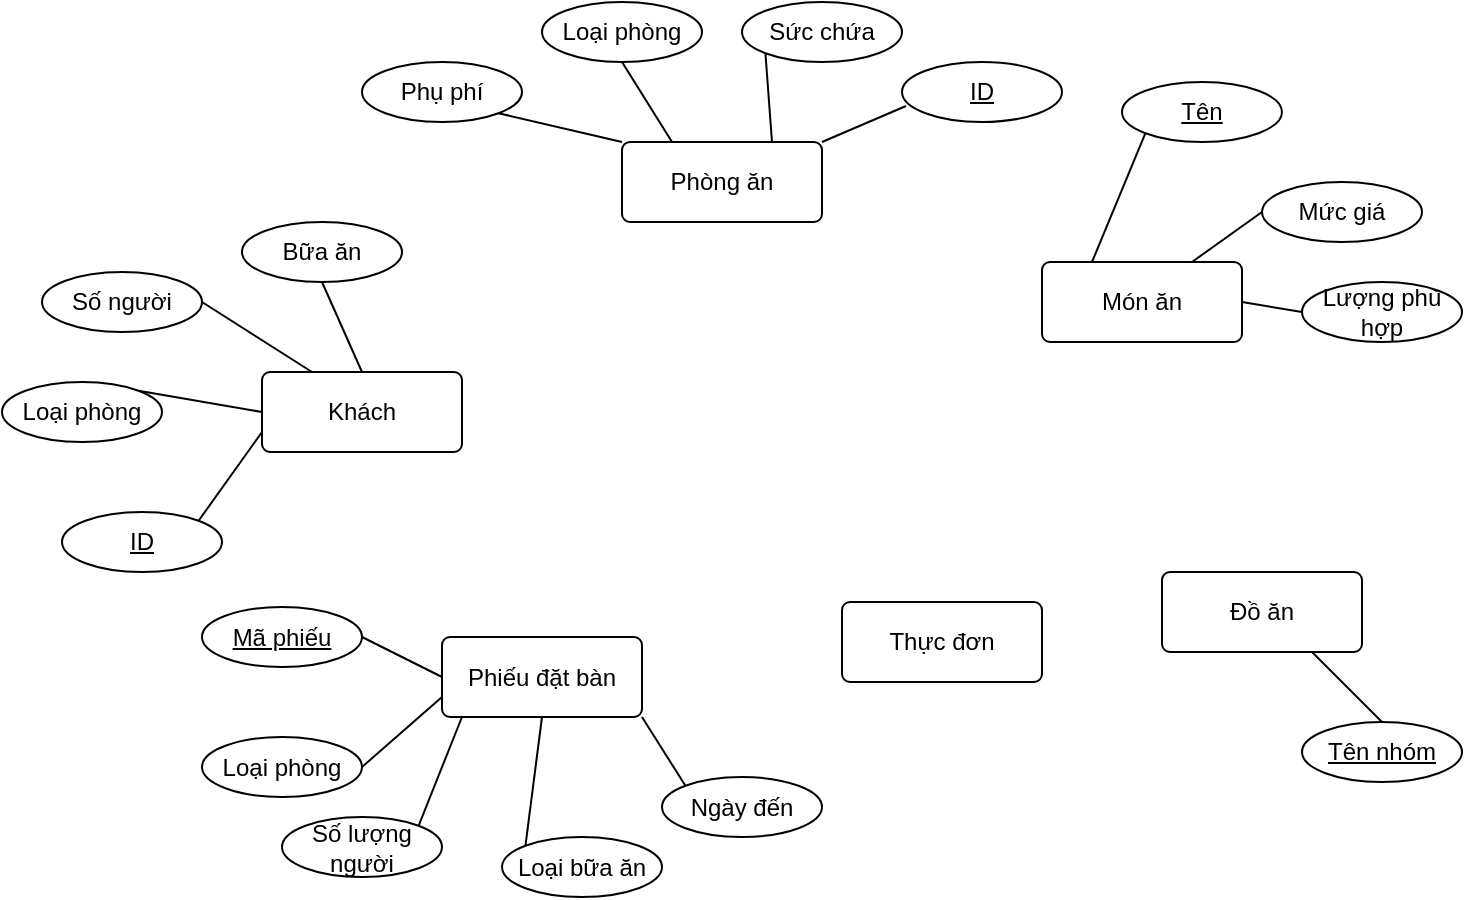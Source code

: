 <mxfile version="22.0.8" type="github">
  <diagram name="Trang-1" id="bAOrh9lmSpA5uver3cAr">
    <mxGraphModel dx="1100" dy="447" grid="1" gridSize="10" guides="1" tooltips="1" connect="1" arrows="1" fold="1" page="1" pageScale="1" pageWidth="827" pageHeight="1169" math="0" shadow="0">
      <root>
        <mxCell id="0" />
        <mxCell id="1" parent="0" />
        <mxCell id="cdPkFdv-VW-CyZ4n-FcL-1" value="Phòng ăn" style="rounded=1;arcSize=10;whiteSpace=wrap;html=1;align=center;" vertex="1" parent="1">
          <mxGeometry x="370" y="100" width="100" height="40" as="geometry" />
        </mxCell>
        <mxCell id="cdPkFdv-VW-CyZ4n-FcL-2" value="Khách" style="rounded=1;arcSize=10;whiteSpace=wrap;html=1;align=center;" vertex="1" parent="1">
          <mxGeometry x="190" y="215" width="100" height="40" as="geometry" />
        </mxCell>
        <mxCell id="cdPkFdv-VW-CyZ4n-FcL-3" value="Đồ ăn" style="rounded=1;arcSize=10;whiteSpace=wrap;html=1;align=center;" vertex="1" parent="1">
          <mxGeometry x="640" y="315" width="100" height="40" as="geometry" />
        </mxCell>
        <mxCell id="cdPkFdv-VW-CyZ4n-FcL-4" value="Món ăn" style="rounded=1;arcSize=10;whiteSpace=wrap;html=1;align=center;" vertex="1" parent="1">
          <mxGeometry x="580" y="160" width="100" height="40" as="geometry" />
        </mxCell>
        <mxCell id="cdPkFdv-VW-CyZ4n-FcL-6" value="Loại phòng" style="ellipse;whiteSpace=wrap;html=1;align=center;" vertex="1" parent="1">
          <mxGeometry x="330" y="30" width="80" height="30" as="geometry" />
        </mxCell>
        <mxCell id="cdPkFdv-VW-CyZ4n-FcL-7" value="Sức chứa" style="ellipse;whiteSpace=wrap;html=1;align=center;" vertex="1" parent="1">
          <mxGeometry x="430" y="30" width="80" height="30" as="geometry" />
        </mxCell>
        <mxCell id="cdPkFdv-VW-CyZ4n-FcL-8" value="Phụ phí" style="ellipse;whiteSpace=wrap;html=1;align=center;" vertex="1" parent="1">
          <mxGeometry x="240" y="60" width="80" height="30" as="geometry" />
        </mxCell>
        <mxCell id="cdPkFdv-VW-CyZ4n-FcL-11" value="" style="endArrow=none;html=1;rounded=0;exitX=1;exitY=1;exitDx=0;exitDy=0;entryX=0;entryY=0;entryDx=0;entryDy=0;" edge="1" parent="1" source="cdPkFdv-VW-CyZ4n-FcL-8" target="cdPkFdv-VW-CyZ4n-FcL-1">
          <mxGeometry relative="1" as="geometry">
            <mxPoint x="370" y="230" as="sourcePoint" />
            <mxPoint x="530" y="230" as="targetPoint" />
          </mxGeometry>
        </mxCell>
        <mxCell id="cdPkFdv-VW-CyZ4n-FcL-12" value="" style="endArrow=none;html=1;rounded=0;exitX=1;exitY=0;exitDx=0;exitDy=0;entryX=0.025;entryY=0.733;entryDx=0;entryDy=0;entryPerimeter=0;" edge="1" parent="1" source="cdPkFdv-VW-CyZ4n-FcL-1" target="cdPkFdv-VW-CyZ4n-FcL-48">
          <mxGeometry relative="1" as="geometry">
            <mxPoint x="308.284" y="134.393" as="sourcePoint" />
            <mxPoint x="380" y="110" as="targetPoint" />
          </mxGeometry>
        </mxCell>
        <mxCell id="cdPkFdv-VW-CyZ4n-FcL-13" value="" style="endArrow=none;html=1;rounded=0;exitX=0.5;exitY=1;exitDx=0;exitDy=0;entryX=0.25;entryY=0;entryDx=0;entryDy=0;" edge="1" parent="1" source="cdPkFdv-VW-CyZ4n-FcL-6" target="cdPkFdv-VW-CyZ4n-FcL-1">
          <mxGeometry relative="1" as="geometry">
            <mxPoint x="360" y="101" as="sourcePoint" />
            <mxPoint x="390" y="120" as="targetPoint" />
          </mxGeometry>
        </mxCell>
        <mxCell id="cdPkFdv-VW-CyZ4n-FcL-14" value="" style="endArrow=none;html=1;rounded=0;exitX=0;exitY=1;exitDx=0;exitDy=0;entryX=0.75;entryY=0;entryDx=0;entryDy=0;" edge="1" parent="1" source="cdPkFdv-VW-CyZ4n-FcL-7" target="cdPkFdv-VW-CyZ4n-FcL-1">
          <mxGeometry relative="1" as="geometry">
            <mxPoint x="390" y="70" as="sourcePoint" />
            <mxPoint x="405" y="110" as="targetPoint" />
          </mxGeometry>
        </mxCell>
        <mxCell id="cdPkFdv-VW-CyZ4n-FcL-15" value="Số người" style="ellipse;whiteSpace=wrap;html=1;align=center;" vertex="1" parent="1">
          <mxGeometry x="80" y="165" width="80" height="30" as="geometry" />
        </mxCell>
        <mxCell id="cdPkFdv-VW-CyZ4n-FcL-16" value="Loại phòng" style="ellipse;whiteSpace=wrap;html=1;align=center;" vertex="1" parent="1">
          <mxGeometry x="60" y="220" width="80" height="30" as="geometry" />
        </mxCell>
        <mxCell id="cdPkFdv-VW-CyZ4n-FcL-17" value="Bữa ăn" style="ellipse;whiteSpace=wrap;html=1;align=center;" vertex="1" parent="1">
          <mxGeometry x="180" y="140" width="80" height="30" as="geometry" />
        </mxCell>
        <mxCell id="cdPkFdv-VW-CyZ4n-FcL-18" value="" style="endArrow=none;html=1;rounded=0;exitX=0.5;exitY=1;exitDx=0;exitDy=0;entryX=0.5;entryY=0;entryDx=0;entryDy=0;" edge="1" parent="1" source="cdPkFdv-VW-CyZ4n-FcL-17" target="cdPkFdv-VW-CyZ4n-FcL-2">
          <mxGeometry relative="1" as="geometry">
            <mxPoint x="178" y="144" as="sourcePoint" />
            <mxPoint x="240" y="140" as="targetPoint" />
          </mxGeometry>
        </mxCell>
        <mxCell id="cdPkFdv-VW-CyZ4n-FcL-19" value="" style="endArrow=none;html=1;rounded=0;exitX=1;exitY=0.5;exitDx=0;exitDy=0;entryX=0.25;entryY=0;entryDx=0;entryDy=0;" edge="1" parent="1" source="cdPkFdv-VW-CyZ4n-FcL-15" target="cdPkFdv-VW-CyZ4n-FcL-2">
          <mxGeometry relative="1" as="geometry">
            <mxPoint x="190" y="220" as="sourcePoint" />
            <mxPoint x="200" y="250" as="targetPoint" />
          </mxGeometry>
        </mxCell>
        <mxCell id="cdPkFdv-VW-CyZ4n-FcL-20" value="" style="endArrow=none;html=1;rounded=0;exitX=1;exitY=0;exitDx=0;exitDy=0;entryX=0;entryY=0.5;entryDx=0;entryDy=0;entryPerimeter=0;" edge="1" parent="1" source="cdPkFdv-VW-CyZ4n-FcL-16" target="cdPkFdv-VW-CyZ4n-FcL-2">
          <mxGeometry relative="1" as="geometry">
            <mxPoint x="110" y="215" as="sourcePoint" />
            <mxPoint x="175" y="250" as="targetPoint" />
          </mxGeometry>
        </mxCell>
        <mxCell id="cdPkFdv-VW-CyZ4n-FcL-22" value="" style="endArrow=none;html=1;rounded=0;exitX=0;exitY=0.75;exitDx=0;exitDy=0;entryX=1;entryY=0;entryDx=0;entryDy=0;" edge="1" parent="1" source="cdPkFdv-VW-CyZ4n-FcL-2" target="cdPkFdv-VW-CyZ4n-FcL-59">
          <mxGeometry relative="1" as="geometry">
            <mxPoint x="251.716" y="235.607" as="sourcePoint" />
            <mxPoint x="200" y="250" as="targetPoint" />
          </mxGeometry>
        </mxCell>
        <mxCell id="cdPkFdv-VW-CyZ4n-FcL-23" value="Phiếu đặt bàn" style="rounded=1;arcSize=10;whiteSpace=wrap;html=1;align=center;" vertex="1" parent="1">
          <mxGeometry x="280" y="347.5" width="100" height="40" as="geometry" />
        </mxCell>
        <mxCell id="cdPkFdv-VW-CyZ4n-FcL-24" value="&lt;u&gt;Mã phiếu&lt;/u&gt;" style="ellipse;whiteSpace=wrap;html=1;align=center;" vertex="1" parent="1">
          <mxGeometry x="160" y="332.5" width="80" height="30" as="geometry" />
        </mxCell>
        <mxCell id="cdPkFdv-VW-CyZ4n-FcL-25" value="Loại phòng" style="ellipse;whiteSpace=wrap;html=1;align=center;" vertex="1" parent="1">
          <mxGeometry x="160" y="397.5" width="80" height="30" as="geometry" />
        </mxCell>
        <mxCell id="cdPkFdv-VW-CyZ4n-FcL-26" value="Số lượng người" style="ellipse;whiteSpace=wrap;html=1;align=center;" vertex="1" parent="1">
          <mxGeometry x="200" y="437.5" width="80" height="30" as="geometry" />
        </mxCell>
        <mxCell id="cdPkFdv-VW-CyZ4n-FcL-27" value="Ngày đến" style="ellipse;whiteSpace=wrap;html=1;align=center;" vertex="1" parent="1">
          <mxGeometry x="390" y="417.5" width="80" height="30" as="geometry" />
        </mxCell>
        <mxCell id="cdPkFdv-VW-CyZ4n-FcL-28" value="Loại bữa ăn" style="ellipse;whiteSpace=wrap;html=1;align=center;" vertex="1" parent="1">
          <mxGeometry x="310" y="447.5" width="80" height="30" as="geometry" />
        </mxCell>
        <mxCell id="cdPkFdv-VW-CyZ4n-FcL-31" value="" style="endArrow=none;html=1;rounded=0;exitX=1;exitY=0.5;exitDx=0;exitDy=0;entryX=0;entryY=0.5;entryDx=0;entryDy=0;" edge="1" parent="1" source="cdPkFdv-VW-CyZ4n-FcL-24" target="cdPkFdv-VW-CyZ4n-FcL-23">
          <mxGeometry relative="1" as="geometry">
            <mxPoint x="230" y="232.5" as="sourcePoint" />
            <mxPoint x="285" y="272.5" as="targetPoint" />
          </mxGeometry>
        </mxCell>
        <mxCell id="cdPkFdv-VW-CyZ4n-FcL-32" value="" style="endArrow=none;html=1;rounded=0;exitX=1;exitY=0.5;exitDx=0;exitDy=0;entryX=0;entryY=0.75;entryDx=0;entryDy=0;" edge="1" parent="1" source="cdPkFdv-VW-CyZ4n-FcL-25" target="cdPkFdv-VW-CyZ4n-FcL-23">
          <mxGeometry relative="1" as="geometry">
            <mxPoint x="250" y="372.5" as="sourcePoint" />
            <mxPoint x="290" y="377.5" as="targetPoint" />
          </mxGeometry>
        </mxCell>
        <mxCell id="cdPkFdv-VW-CyZ4n-FcL-34" value="" style="endArrow=none;html=1;rounded=0;exitX=1;exitY=0;exitDx=0;exitDy=0;entryX=0.1;entryY=1;entryDx=0;entryDy=0;entryPerimeter=0;" edge="1" parent="1" source="cdPkFdv-VW-CyZ4n-FcL-26" target="cdPkFdv-VW-CyZ4n-FcL-23">
          <mxGeometry relative="1" as="geometry">
            <mxPoint x="260" y="382.5" as="sourcePoint" />
            <mxPoint x="300" y="387.5" as="targetPoint" />
          </mxGeometry>
        </mxCell>
        <mxCell id="cdPkFdv-VW-CyZ4n-FcL-35" value="" style="endArrow=none;html=1;rounded=0;exitX=0;exitY=0;exitDx=0;exitDy=0;entryX=0.5;entryY=1;entryDx=0;entryDy=0;" edge="1" parent="1" source="cdPkFdv-VW-CyZ4n-FcL-28" target="cdPkFdv-VW-CyZ4n-FcL-23">
          <mxGeometry relative="1" as="geometry">
            <mxPoint x="270" y="392.5" as="sourcePoint" />
            <mxPoint x="310" y="397.5" as="targetPoint" />
          </mxGeometry>
        </mxCell>
        <mxCell id="cdPkFdv-VW-CyZ4n-FcL-36" value="" style="endArrow=none;html=1;rounded=0;exitX=0;exitY=0;exitDx=0;exitDy=0;entryX=1;entryY=1;entryDx=0;entryDy=0;" edge="1" parent="1" source="cdPkFdv-VW-CyZ4n-FcL-27" target="cdPkFdv-VW-CyZ4n-FcL-23">
          <mxGeometry relative="1" as="geometry">
            <mxPoint x="332" y="461.5" as="sourcePoint" />
            <mxPoint x="340" y="397.5" as="targetPoint" />
          </mxGeometry>
        </mxCell>
        <mxCell id="cdPkFdv-VW-CyZ4n-FcL-38" value="&lt;u&gt;Tên nhóm&lt;/u&gt;" style="ellipse;whiteSpace=wrap;html=1;align=center;" vertex="1" parent="1">
          <mxGeometry x="710" y="390" width="80" height="30" as="geometry" />
        </mxCell>
        <mxCell id="cdPkFdv-VW-CyZ4n-FcL-40" value="" style="endArrow=none;html=1;rounded=0;exitX=0.5;exitY=0;exitDx=0;exitDy=0;entryX=0.75;entryY=1;entryDx=0;entryDy=0;" edge="1" parent="1" source="cdPkFdv-VW-CyZ4n-FcL-38" target="cdPkFdv-VW-CyZ4n-FcL-3">
          <mxGeometry relative="1" as="geometry">
            <mxPoint x="322" y="76" as="sourcePoint" />
            <mxPoint x="315" y="110" as="targetPoint" />
          </mxGeometry>
        </mxCell>
        <mxCell id="cdPkFdv-VW-CyZ4n-FcL-41" value="&lt;u&gt;Tên&lt;/u&gt;" style="ellipse;whiteSpace=wrap;html=1;align=center;" vertex="1" parent="1">
          <mxGeometry x="620" y="70" width="80" height="30" as="geometry" />
        </mxCell>
        <mxCell id="cdPkFdv-VW-CyZ4n-FcL-42" value="" style="endArrow=none;html=1;rounded=0;exitX=0;exitY=1;exitDx=0;exitDy=0;entryX=0.25;entryY=0;entryDx=0;entryDy=0;" edge="1" parent="1" source="cdPkFdv-VW-CyZ4n-FcL-41" target="cdPkFdv-VW-CyZ4n-FcL-4">
          <mxGeometry relative="1" as="geometry">
            <mxPoint x="522" y="26" as="sourcePoint" />
            <mxPoint x="515" y="60" as="targetPoint" />
          </mxGeometry>
        </mxCell>
        <mxCell id="cdPkFdv-VW-CyZ4n-FcL-43" value="Mức giá" style="ellipse;whiteSpace=wrap;html=1;align=center;" vertex="1" parent="1">
          <mxGeometry x="690" y="120" width="80" height="30" as="geometry" />
        </mxCell>
        <mxCell id="cdPkFdv-VW-CyZ4n-FcL-44" value="Lượng phù hợp" style="ellipse;whiteSpace=wrap;html=1;align=center;" vertex="1" parent="1">
          <mxGeometry x="710" y="170" width="80" height="30" as="geometry" />
        </mxCell>
        <mxCell id="cdPkFdv-VW-CyZ4n-FcL-45" value="" style="endArrow=none;html=1;rounded=0;exitX=0;exitY=0.5;exitDx=0;exitDy=0;entryX=0.75;entryY=0;entryDx=0;entryDy=0;" edge="1" parent="1" source="cdPkFdv-VW-CyZ4n-FcL-43" target="cdPkFdv-VW-CyZ4n-FcL-4">
          <mxGeometry relative="1" as="geometry">
            <mxPoint x="642" y="106" as="sourcePoint" />
            <mxPoint x="615" y="170" as="targetPoint" />
          </mxGeometry>
        </mxCell>
        <mxCell id="cdPkFdv-VW-CyZ4n-FcL-46" value="" style="endArrow=none;html=1;rounded=0;exitX=0;exitY=0.5;exitDx=0;exitDy=0;entryX=1;entryY=0.5;entryDx=0;entryDy=0;" edge="1" parent="1" source="cdPkFdv-VW-CyZ4n-FcL-44" target="cdPkFdv-VW-CyZ4n-FcL-4">
          <mxGeometry relative="1" as="geometry">
            <mxPoint x="700" y="145" as="sourcePoint" />
            <mxPoint x="665" y="170" as="targetPoint" />
          </mxGeometry>
        </mxCell>
        <mxCell id="cdPkFdv-VW-CyZ4n-FcL-47" value="Thực đơn" style="rounded=1;arcSize=10;whiteSpace=wrap;html=1;align=center;" vertex="1" parent="1">
          <mxGeometry x="480" y="330" width="100" height="40" as="geometry" />
        </mxCell>
        <mxCell id="cdPkFdv-VW-CyZ4n-FcL-48" value="ID" style="ellipse;whiteSpace=wrap;html=1;align=center;fontStyle=4;" vertex="1" parent="1">
          <mxGeometry x="510" y="60" width="80" height="30" as="geometry" />
        </mxCell>
        <mxCell id="cdPkFdv-VW-CyZ4n-FcL-59" value="&lt;u&gt;ID&lt;/u&gt;" style="ellipse;whiteSpace=wrap;html=1;align=center;" vertex="1" parent="1">
          <mxGeometry x="90" y="285" width="80" height="30" as="geometry" />
        </mxCell>
      </root>
    </mxGraphModel>
  </diagram>
</mxfile>
